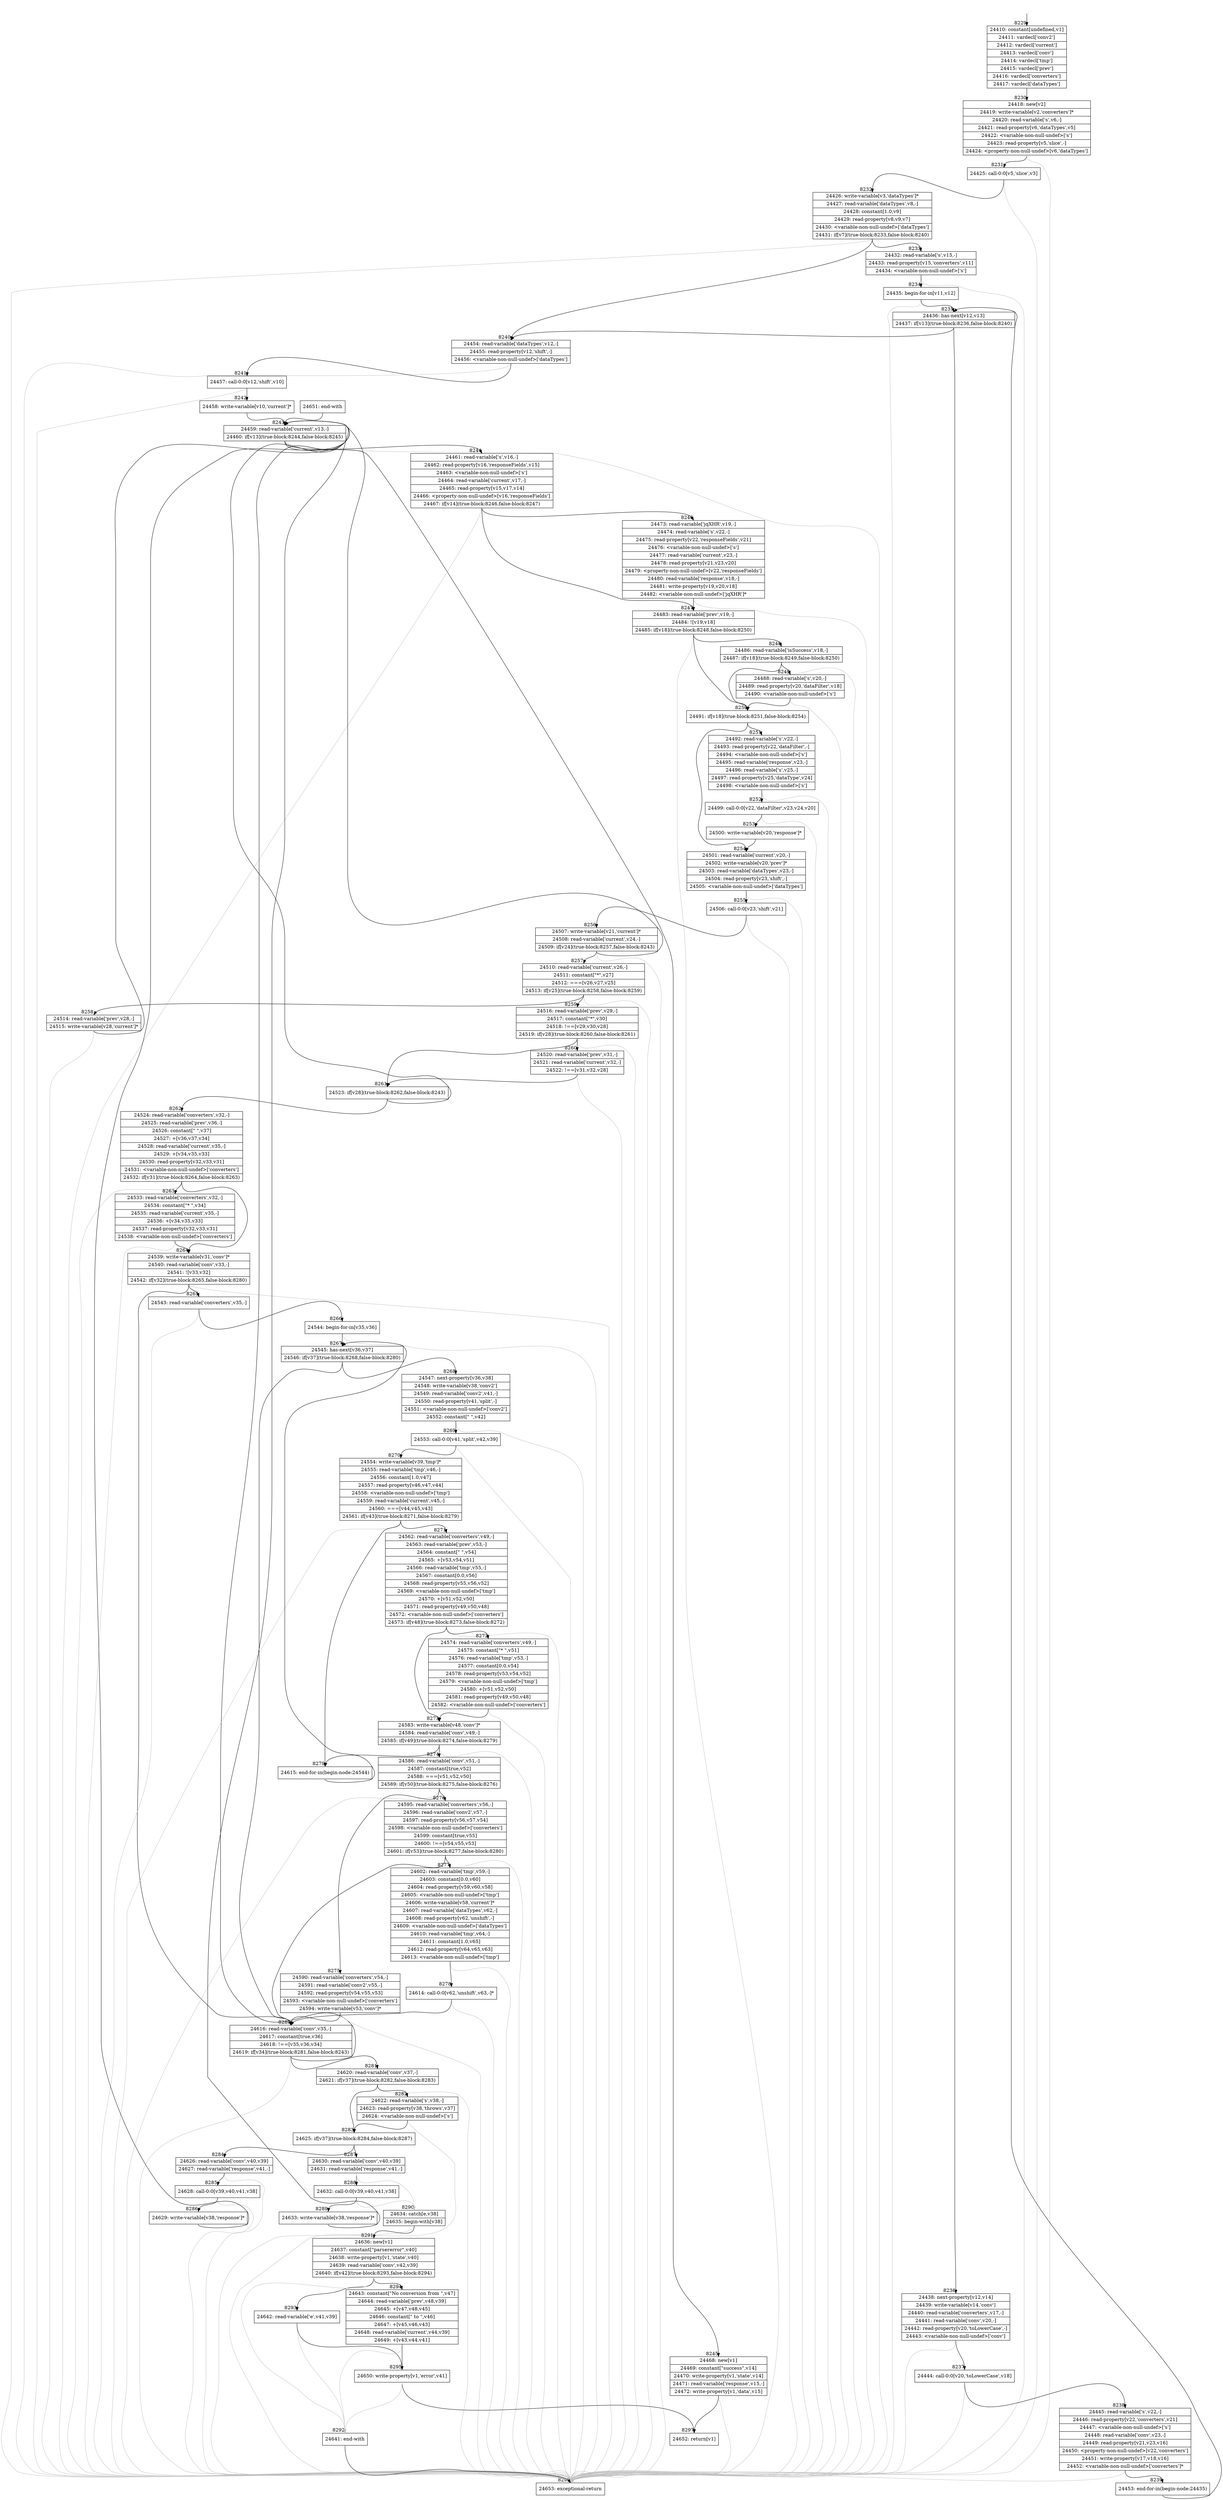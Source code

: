 digraph {
rankdir="TD"
BB_entry512[shape=none,label=""];
BB_entry512 -> BB8229 [tailport=s, headport=n, headlabel="    8229"]
BB8229 [shape=record label="{24410: constant[undefined,v1]|24411: vardecl['conv2']|24412: vardecl['current']|24413: vardecl['conv']|24414: vardecl['tmp']|24415: vardecl['prev']|24416: vardecl['converters']|24417: vardecl['dataTypes']}" ] 
BB8229 -> BB8230 [tailport=s, headport=n, headlabel="      8230"]
BB8230 [shape=record label="{24418: new[v2]|24419: write-variable[v2,'converters']*|24420: read-variable['s',v6,-]|24421: read-property[v6,'dataTypes',v5]|24422: \<variable-non-null-undef\>['s']|24423: read-property[v5,'slice',-]|24424: \<property-non-null-undef\>[v6,'dataTypes']}" ] 
BB8230 -> BB8231 [tailport=s, headport=n, headlabel="      8231"]
BB8230 -> BB8298 [tailport=s, headport=n, color=gray, headlabel="      8298"]
BB8231 [shape=record label="{24425: call-0:0[v5,'slice',v3]}" ] 
BB8231 -> BB8232 [tailport=s, headport=n, headlabel="      8232"]
BB8231 -> BB8298 [tailport=s, headport=n, color=gray]
BB8232 [shape=record label="{24426: write-variable[v3,'dataTypes']*|24427: read-variable['dataTypes',v8,-]|24428: constant[1.0,v9]|24429: read-property[v8,v9,v7]|24430: \<variable-non-null-undef\>['dataTypes']|24431: if[v7](true-block:8233,false-block:8240)}" ] 
BB8232 -> BB8233 [tailport=s, headport=n, headlabel="      8233"]
BB8232 -> BB8240 [tailport=s, headport=n, headlabel="      8240"]
BB8232 -> BB8298 [tailport=s, headport=n, color=gray]
BB8233 [shape=record label="{24432: read-variable['s',v15,-]|24433: read-property[v15,'converters',v11]|24434: \<variable-non-null-undef\>['s']}" ] 
BB8233 -> BB8234 [tailport=s, headport=n, headlabel="      8234"]
BB8233 -> BB8298 [tailport=s, headport=n, color=gray]
BB8234 [shape=record label="{24435: begin-for-in[v11,v12]}" ] 
BB8234 -> BB8235 [tailport=s, headport=n, headlabel="      8235"]
BB8234 -> BB8298 [tailport=s, headport=n, color=gray]
BB8235 [shape=record label="{24436: has-next[v12,v13]|24437: if[v13](true-block:8236,false-block:8240)}" ] 
BB8235 -> BB8236 [tailport=s, headport=n, headlabel="      8236"]
BB8235 -> BB8240 [tailport=s, headport=n]
BB8236 [shape=record label="{24438: next-property[v12,v14]|24439: write-variable[v14,'conv']|24440: read-variable['converters',v17,-]|24441: read-variable['conv',v20,-]|24442: read-property[v20,'toLowerCase',-]|24443: \<variable-non-null-undef\>['conv']}" ] 
BB8236 -> BB8237 [tailport=s, headport=n, headlabel="      8237"]
BB8236 -> BB8298 [tailport=s, headport=n, color=gray]
BB8237 [shape=record label="{24444: call-0:0[v20,'toLowerCase',v18]}" ] 
BB8237 -> BB8238 [tailport=s, headport=n, headlabel="      8238"]
BB8237 -> BB8298 [tailport=s, headport=n, color=gray]
BB8238 [shape=record label="{24445: read-variable['s',v22,-]|24446: read-property[v22,'converters',v21]|24447: \<variable-non-null-undef\>['s']|24448: read-variable['conv',v23,-]|24449: read-property[v21,v23,v16]|24450: \<property-non-null-undef\>[v22,'converters']|24451: write-property[v17,v18,v16]|24452: \<variable-non-null-undef\>['converters']*}" ] 
BB8238 -> BB8239 [tailport=s, headport=n, headlabel="      8239"]
BB8238 -> BB8298 [tailport=s, headport=n, color=gray]
BB8239 [shape=record label="{24453: end-for-in(begin-node:24435)}" ] 
BB8239 -> BB8235 [tailport=s, headport=n]
BB8240 [shape=record label="{24454: read-variable['dataTypes',v12,-]|24455: read-property[v12,'shift',-]|24456: \<variable-non-null-undef\>['dataTypes']}" ] 
BB8240 -> BB8241 [tailport=s, headport=n, headlabel="      8241"]
BB8240 -> BB8298 [tailport=s, headport=n, color=gray]
BB8241 [shape=record label="{24457: call-0:0[v12,'shift',v10]}" ] 
BB8241 -> BB8242 [tailport=s, headport=n, headlabel="      8242"]
BB8241 -> BB8298 [tailport=s, headport=n, color=gray]
BB8242 [shape=record label="{24458: write-variable[v10,'current']*}" ] 
BB8242 -> BB8243 [tailport=s, headport=n, headlabel="      8243"]
BB8243 [shape=record label="{24459: read-variable['current',v13,-]|24460: if[v13](true-block:8244,false-block:8245)}" ] 
BB8243 -> BB8244 [tailport=s, headport=n, headlabel="      8244"]
BB8243 -> BB8245 [tailport=s, headport=n, headlabel="      8245"]
BB8243 -> BB8298 [tailport=s, headport=n, color=gray]
BB8244 [shape=record label="{24461: read-variable['s',v16,-]|24462: read-property[v16,'responseFields',v15]|24463: \<variable-non-null-undef\>['s']|24464: read-variable['current',v17,-]|24465: read-property[v15,v17,v14]|24466: \<property-non-null-undef\>[v16,'responseFields']|24467: if[v14](true-block:8246,false-block:8247)}" ] 
BB8244 -> BB8246 [tailport=s, headport=n, headlabel="      8246"]
BB8244 -> BB8247 [tailport=s, headport=n, headlabel="      8247"]
BB8244 -> BB8298 [tailport=s, headport=n, color=gray]
BB8245 [shape=record label="{24468: new[v1]|24469: constant[\"success\",v14]|24470: write-property[v1,'state',v14]|24471: read-variable['response',v15,-]|24472: write-property[v1,'data',v15]}" ] 
BB8245 -> BB8297 [tailport=s, headport=n, headlabel="      8297"]
BB8245 -> BB8298 [tailport=s, headport=n, color=gray]
BB8246 [shape=record label="{24473: read-variable['jqXHR',v19,-]|24474: read-variable['s',v22,-]|24475: read-property[v22,'responseFields',v21]|24476: \<variable-non-null-undef\>['s']|24477: read-variable['current',v23,-]|24478: read-property[v21,v23,v20]|24479: \<property-non-null-undef\>[v22,'responseFields']|24480: read-variable['response',v18,-]|24481: write-property[v19,v20,v18]|24482: \<variable-non-null-undef\>['jqXHR']*}" ] 
BB8246 -> BB8247 [tailport=s, headport=n]
BB8246 -> BB8298 [tailport=s, headport=n, color=gray]
BB8247 [shape=record label="{24483: read-variable['prev',v19,-]|24484: ![v19,v18]|24485: if[v18](true-block:8248,false-block:8250)}" ] 
BB8247 -> BB8250 [tailport=s, headport=n, headlabel="      8250"]
BB8247 -> BB8248 [tailport=s, headport=n, headlabel="      8248"]
BB8247 -> BB8298 [tailport=s, headport=n, color=gray]
BB8248 [shape=record label="{24486: read-variable['isSuccess',v18,-]|24487: if[v18](true-block:8249,false-block:8250)}" ] 
BB8248 -> BB8250 [tailport=s, headport=n]
BB8248 -> BB8249 [tailport=s, headport=n, headlabel="      8249"]
BB8248 -> BB8298 [tailport=s, headport=n, color=gray]
BB8249 [shape=record label="{24488: read-variable['s',v20,-]|24489: read-property[v20,'dataFilter',v18]|24490: \<variable-non-null-undef\>['s']}" ] 
BB8249 -> BB8250 [tailport=s, headport=n]
BB8249 -> BB8298 [tailport=s, headport=n, color=gray]
BB8250 [shape=record label="{24491: if[v18](true-block:8251,false-block:8254)}" ] 
BB8250 -> BB8251 [tailport=s, headport=n, headlabel="      8251"]
BB8250 -> BB8254 [tailport=s, headport=n, headlabel="      8254"]
BB8251 [shape=record label="{24492: read-variable['s',v22,-]|24493: read-property[v22,'dataFilter',-]|24494: \<variable-non-null-undef\>['s']|24495: read-variable['response',v23,-]|24496: read-variable['s',v25,-]|24497: read-property[v25,'dataType',v24]|24498: \<variable-non-null-undef\>['s']}" ] 
BB8251 -> BB8252 [tailport=s, headport=n, headlabel="      8252"]
BB8251 -> BB8298 [tailport=s, headport=n, color=gray]
BB8252 [shape=record label="{24499: call-0:0[v22,'dataFilter',v23,v24,v20]}" ] 
BB8252 -> BB8253 [tailport=s, headport=n, headlabel="      8253"]
BB8252 -> BB8298 [tailport=s, headport=n, color=gray]
BB8253 [shape=record label="{24500: write-variable[v20,'response']*}" ] 
BB8253 -> BB8254 [tailport=s, headport=n]
BB8254 [shape=record label="{24501: read-variable['current',v20,-]|24502: write-variable[v20,'prev']*|24503: read-variable['dataTypes',v23,-]|24504: read-property[v23,'shift',-]|24505: \<variable-non-null-undef\>['dataTypes']}" ] 
BB8254 -> BB8255 [tailport=s, headport=n, headlabel="      8255"]
BB8254 -> BB8298 [tailport=s, headport=n, color=gray]
BB8255 [shape=record label="{24506: call-0:0[v23,'shift',v21]}" ] 
BB8255 -> BB8256 [tailport=s, headport=n, headlabel="      8256"]
BB8255 -> BB8298 [tailport=s, headport=n, color=gray]
BB8256 [shape=record label="{24507: write-variable[v21,'current']*|24508: read-variable['current',v24,-]|24509: if[v24](true-block:8257,false-block:8243)}" ] 
BB8256 -> BB8257 [tailport=s, headport=n, headlabel="      8257"]
BB8256 -> BB8243 [tailport=s, headport=n]
BB8256 -> BB8298 [tailport=s, headport=n, color=gray]
BB8257 [shape=record label="{24510: read-variable['current',v26,-]|24511: constant[\"*\",v27]|24512: ===[v26,v27,v25]|24513: if[v25](true-block:8258,false-block:8259)}" ] 
BB8257 -> BB8258 [tailport=s, headport=n, headlabel="      8258"]
BB8257 -> BB8259 [tailport=s, headport=n, headlabel="      8259"]
BB8257 -> BB8298 [tailport=s, headport=n, color=gray]
BB8258 [shape=record label="{24514: read-variable['prev',v28,-]|24515: write-variable[v28,'current']*}" ] 
BB8258 -> BB8243 [tailport=s, headport=n]
BB8258 -> BB8298 [tailport=s, headport=n, color=gray]
BB8259 [shape=record label="{24516: read-variable['prev',v29,-]|24517: constant[\"*\",v30]|24518: !==[v29,v30,v28]|24519: if[v28](true-block:8260,false-block:8261)}" ] 
BB8259 -> BB8261 [tailport=s, headport=n, headlabel="      8261"]
BB8259 -> BB8260 [tailport=s, headport=n, headlabel="      8260"]
BB8259 -> BB8298 [tailport=s, headport=n, color=gray]
BB8260 [shape=record label="{24520: read-variable['prev',v31,-]|24521: read-variable['current',v32,-]|24522: !==[v31,v32,v28]}" ] 
BB8260 -> BB8261 [tailport=s, headport=n]
BB8260 -> BB8298 [tailport=s, headport=n, color=gray]
BB8261 [shape=record label="{24523: if[v28](true-block:8262,false-block:8243)}" ] 
BB8261 -> BB8262 [tailport=s, headport=n, headlabel="      8262"]
BB8261 -> BB8243 [tailport=s, headport=n]
BB8262 [shape=record label="{24524: read-variable['converters',v32,-]|24525: read-variable['prev',v36,-]|24526: constant[\" \",v37]|24527: +[v36,v37,v34]|24528: read-variable['current',v35,-]|24529: +[v34,v35,v33]|24530: read-property[v32,v33,v31]|24531: \<variable-non-null-undef\>['converters']|24532: if[v31](true-block:8264,false-block:8263)}" ] 
BB8262 -> BB8264 [tailport=s, headport=n, headlabel="      8264"]
BB8262 -> BB8263 [tailport=s, headport=n, headlabel="      8263"]
BB8262 -> BB8298 [tailport=s, headport=n, color=gray]
BB8263 [shape=record label="{24533: read-variable['converters',v32,-]|24534: constant[\"* \",v34]|24535: read-variable['current',v35,-]|24536: +[v34,v35,v33]|24537: read-property[v32,v33,v31]|24538: \<variable-non-null-undef\>['converters']}" ] 
BB8263 -> BB8264 [tailport=s, headport=n]
BB8263 -> BB8298 [tailport=s, headport=n, color=gray]
BB8264 [shape=record label="{24539: write-variable[v31,'conv']*|24540: read-variable['conv',v33,-]|24541: ![v33,v32]|24542: if[v32](true-block:8265,false-block:8280)}" ] 
BB8264 -> BB8265 [tailport=s, headport=n, headlabel="      8265"]
BB8264 -> BB8280 [tailport=s, headport=n, headlabel="      8280"]
BB8264 -> BB8298 [tailport=s, headport=n, color=gray]
BB8265 [shape=record label="{24543: read-variable['converters',v35,-]}" ] 
BB8265 -> BB8266 [tailport=s, headport=n, headlabel="      8266"]
BB8265 -> BB8298 [tailport=s, headport=n, color=gray]
BB8266 [shape=record label="{24544: begin-for-in[v35,v36]}" ] 
BB8266 -> BB8267 [tailport=s, headport=n, headlabel="      8267"]
BB8266 -> BB8298 [tailport=s, headport=n, color=gray]
BB8267 [shape=record label="{24545: has-next[v36,v37]|24546: if[v37](true-block:8268,false-block:8280)}" ] 
BB8267 -> BB8268 [tailport=s, headport=n, headlabel="      8268"]
BB8267 -> BB8280 [tailport=s, headport=n]
BB8268 [shape=record label="{24547: next-property[v36,v38]|24548: write-variable[v38,'conv2']|24549: read-variable['conv2',v41,-]|24550: read-property[v41,'split',-]|24551: \<variable-non-null-undef\>['conv2']|24552: constant[\" \",v42]}" ] 
BB8268 -> BB8269 [tailport=s, headport=n, headlabel="      8269"]
BB8268 -> BB8298 [tailport=s, headport=n, color=gray]
BB8269 [shape=record label="{24553: call-0:0[v41,'split',v42,v39]}" ] 
BB8269 -> BB8270 [tailport=s, headport=n, headlabel="      8270"]
BB8269 -> BB8298 [tailport=s, headport=n, color=gray]
BB8270 [shape=record label="{24554: write-variable[v39,'tmp']*|24555: read-variable['tmp',v46,-]|24556: constant[1.0,v47]|24557: read-property[v46,v47,v44]|24558: \<variable-non-null-undef\>['tmp']|24559: read-variable['current',v45,-]|24560: ===[v44,v45,v43]|24561: if[v43](true-block:8271,false-block:8279)}" ] 
BB8270 -> BB8271 [tailport=s, headport=n, headlabel="      8271"]
BB8270 -> BB8279 [tailport=s, headport=n, headlabel="      8279"]
BB8270 -> BB8298 [tailport=s, headport=n, color=gray]
BB8271 [shape=record label="{24562: read-variable['converters',v49,-]|24563: read-variable['prev',v53,-]|24564: constant[\" \",v54]|24565: +[v53,v54,v51]|24566: read-variable['tmp',v55,-]|24567: constant[0.0,v56]|24568: read-property[v55,v56,v52]|24569: \<variable-non-null-undef\>['tmp']|24570: +[v51,v52,v50]|24571: read-property[v49,v50,v48]|24572: \<variable-non-null-undef\>['converters']|24573: if[v48](true-block:8273,false-block:8272)}" ] 
BB8271 -> BB8273 [tailport=s, headport=n, headlabel="      8273"]
BB8271 -> BB8272 [tailport=s, headport=n, headlabel="      8272"]
BB8271 -> BB8298 [tailport=s, headport=n, color=gray]
BB8272 [shape=record label="{24574: read-variable['converters',v49,-]|24575: constant[\"* \",v51]|24576: read-variable['tmp',v53,-]|24577: constant[0.0,v54]|24578: read-property[v53,v54,v52]|24579: \<variable-non-null-undef\>['tmp']|24580: +[v51,v52,v50]|24581: read-property[v49,v50,v48]|24582: \<variable-non-null-undef\>['converters']}" ] 
BB8272 -> BB8273 [tailport=s, headport=n]
BB8272 -> BB8298 [tailport=s, headport=n, color=gray]
BB8273 [shape=record label="{24583: write-variable[v48,'conv']*|24584: read-variable['conv',v49,-]|24585: if[v49](true-block:8274,false-block:8279)}" ] 
BB8273 -> BB8274 [tailport=s, headport=n, headlabel="      8274"]
BB8273 -> BB8279 [tailport=s, headport=n]
BB8273 -> BB8298 [tailport=s, headport=n, color=gray]
BB8274 [shape=record label="{24586: read-variable['conv',v51,-]|24587: constant[true,v52]|24588: ===[v51,v52,v50]|24589: if[v50](true-block:8275,false-block:8276)}" ] 
BB8274 -> BB8275 [tailport=s, headport=n, headlabel="      8275"]
BB8274 -> BB8276 [tailport=s, headport=n, headlabel="      8276"]
BB8274 -> BB8298 [tailport=s, headport=n, color=gray]
BB8275 [shape=record label="{24590: read-variable['converters',v54,-]|24591: read-variable['conv2',v55,-]|24592: read-property[v54,v55,v53]|24593: \<variable-non-null-undef\>['converters']|24594: write-variable[v53,'conv']*}" ] 
BB8275 -> BB8280 [tailport=s, headport=n]
BB8275 -> BB8298 [tailport=s, headport=n, color=gray]
BB8276 [shape=record label="{24595: read-variable['converters',v56,-]|24596: read-variable['conv2',v57,-]|24597: read-property[v56,v57,v54]|24598: \<variable-non-null-undef\>['converters']|24599: constant[true,v55]|24600: !==[v54,v55,v53]|24601: if[v53](true-block:8277,false-block:8280)}" ] 
BB8276 -> BB8277 [tailport=s, headport=n, headlabel="      8277"]
BB8276 -> BB8280 [tailport=s, headport=n]
BB8276 -> BB8298 [tailport=s, headport=n, color=gray]
BB8277 [shape=record label="{24602: read-variable['tmp',v59,-]|24603: constant[0.0,v60]|24604: read-property[v59,v60,v58]|24605: \<variable-non-null-undef\>['tmp']|24606: write-variable[v58,'current']*|24607: read-variable['dataTypes',v62,-]|24608: read-property[v62,'unshift',-]|24609: \<variable-non-null-undef\>['dataTypes']|24610: read-variable['tmp',v64,-]|24611: constant[1.0,v65]|24612: read-property[v64,v65,v63]|24613: \<variable-non-null-undef\>['tmp']}" ] 
BB8277 -> BB8278 [tailport=s, headport=n, headlabel="      8278"]
BB8277 -> BB8298 [tailport=s, headport=n, color=gray]
BB8278 [shape=record label="{24614: call-0:0[v62,'unshift',v63,-]*}" ] 
BB8278 -> BB8280 [tailport=s, headport=n]
BB8278 -> BB8298 [tailport=s, headport=n, color=gray]
BB8279 [shape=record label="{24615: end-for-in(begin-node:24544)}" ] 
BB8279 -> BB8267 [tailport=s, headport=n]
BB8280 [shape=record label="{24616: read-variable['conv',v35,-]|24617: constant[true,v36]|24618: !==[v35,v36,v34]|24619: if[v34](true-block:8281,false-block:8243)}" ] 
BB8280 -> BB8281 [tailport=s, headport=n, headlabel="      8281"]
BB8280 -> BB8243 [tailport=s, headport=n]
BB8280 -> BB8298 [tailport=s, headport=n, color=gray]
BB8281 [shape=record label="{24620: read-variable['conv',v37,-]|24621: if[v37](true-block:8282,false-block:8283)}" ] 
BB8281 -> BB8283 [tailport=s, headport=n, headlabel="      8283"]
BB8281 -> BB8282 [tailport=s, headport=n, headlabel="      8282"]
BB8281 -> BB8298 [tailport=s, headport=n, color=gray]
BB8282 [shape=record label="{24622: read-variable['s',v38,-]|24623: read-property[v38,'throws',v37]|24624: \<variable-non-null-undef\>['s']}" ] 
BB8282 -> BB8283 [tailport=s, headport=n]
BB8282 -> BB8298 [tailport=s, headport=n, color=gray]
BB8283 [shape=record label="{24625: if[v37](true-block:8284,false-block:8287)}" ] 
BB8283 -> BB8284 [tailport=s, headport=n, headlabel="      8284"]
BB8283 -> BB8287 [tailport=s, headport=n, headlabel="      8287"]
BB8284 [shape=record label="{24626: read-variable['conv',v40,v39]|24627: read-variable['response',v41,-]}" ] 
BB8284 -> BB8285 [tailport=s, headport=n, headlabel="      8285"]
BB8284 -> BB8298 [tailport=s, headport=n, color=gray]
BB8285 [shape=record label="{24628: call-0:0[v39,v40,v41,v38]}" ] 
BB8285 -> BB8286 [tailport=s, headport=n, headlabel="      8286"]
BB8285 -> BB8298 [tailport=s, headport=n, color=gray]
BB8286 [shape=record label="{24629: write-variable[v38,'response']*}" ] 
BB8286 -> BB8243 [tailport=s, headport=n]
BB8287 [shape=record label="{24630: read-variable['conv',v40,v39]|24631: read-variable['response',v41,-]}" ] 
BB8287 -> BB8288 [tailport=s, headport=n, headlabel="      8288"]
BB8287 -> BB8290 [tailport=s, headport=n, color=gray, headlabel="      8290"]
BB8288 [shape=record label="{24632: call-0:0[v39,v40,v41,v38]}" ] 
BB8288 -> BB8289 [tailport=s, headport=n, headlabel="      8289"]
BB8288 -> BB8290 [tailport=s, headport=n, color=gray]
BB8289 [shape=record label="{24633: write-variable[v38,'response']*}" ] 
BB8289 -> BB8243 [tailport=s, headport=n]
BB8290 [shape=record label="{24634: catch[e,v38]|24635: begin-with[v38]}" ] 
BB8290 -> BB8291 [tailport=s, headport=n, headlabel="      8291"]
BB8290 -> BB8298 [tailport=s, headport=n, color=gray]
BB8291 [shape=record label="{24636: new[v1]|24637: constant[\"parsererror\",v40]|24638: write-property[v1,'state',v40]|24639: read-variable['conv',v42,v39]|24640: if[v42](true-block:8293,false-block:8294)}" ] 
BB8291 -> BB8293 [tailport=s, headport=n, headlabel="      8293"]
BB8291 -> BB8294 [tailport=s, headport=n, headlabel="      8294"]
BB8291 -> BB8292 [tailport=s, headport=n, color=gray, headlabel="      8292"]
BB8292 [shape=record label="{24641: end-with}" ] 
BB8292 -> BB8298 [tailport=s, headport=n]
BB8293 [shape=record label="{24642: read-variable['e',v41,v39]}" ] 
BB8293 -> BB8295 [tailport=s, headport=n, headlabel="      8295"]
BB8293 -> BB8292 [tailport=s, headport=n, color=gray]
BB8294 [shape=record label="{24643: constant[\"No conversion from \",v47]|24644: read-variable['prev',v48,v39]|24645: +[v47,v48,v45]|24646: constant[\" to \",v46]|24647: +[v45,v46,v43]|24648: read-variable['current',v44,v39]|24649: +[v43,v44,v41]}" ] 
BB8294 -> BB8295 [tailport=s, headport=n]
BB8294 -> BB8292 [tailport=s, headport=n, color=gray]
BB8295 [shape=record label="{24650: write-property[v1,'error',v41]}" ] 
BB8295 -> BB8297 [tailport=s, headport=n]
BB8295 -> BB8292 [tailport=s, headport=n, color=gray]
BB8296 [shape=record label="{24651: end-with}" ] 
BB8296 -> BB8243 [tailport=s, headport=n]
BB8297 [shape=record label="{24652: return[v1]}" ] 
BB8298 [shape=record label="{24653: exceptional-return}" ] 
}
